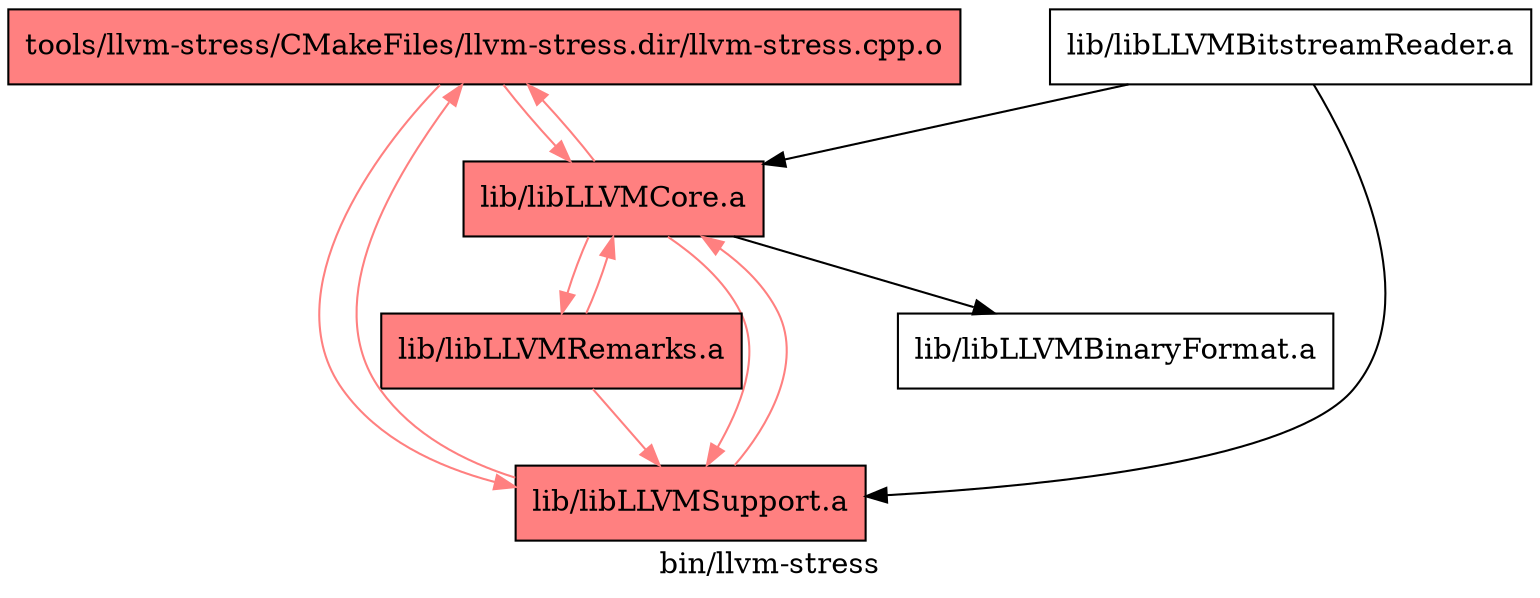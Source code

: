 digraph "bin/llvm-stress" {
	label="bin/llvm-stress";

	Node0x56470d8dabd8 [shape=record,shape=record,style=filled,fillcolor="1.000000 0.5 1",label="{tools/llvm-stress/CMakeFiles/llvm-stress.dir/llvm-stress.cpp.o}"];
	Node0x56470d8dabd8 -> Node0x56470d8df5e8[color="1.000000 0.5 1"];
	Node0x56470d8dabd8 -> Node0x56470d8db088[color="1.000000 0.5 1"];
	Node0x56470d8df5e8 [shape=record,shape=record,style=filled,fillcolor="1.000000 0.5 1",label="{lib/libLLVMCore.a}"];
	Node0x56470d8df5e8 -> Node0x56470d8db088[color="1.000000 0.5 1"];
	Node0x56470d8df5e8 -> Node0x56470d8dabd8[color="1.000000 0.5 1"];
	Node0x56470d8df5e8 -> Node0x56470d8dd388;
	Node0x56470d8df5e8 -> Node0x56470d8de328[color="1.000000 0.5 1"];
	Node0x56470d8db088 [shape=record,shape=record,style=filled,fillcolor="1.000000 0.5 1",label="{lib/libLLVMSupport.a}"];
	Node0x56470d8db088 -> Node0x56470d8dabd8[color="1.000000 0.5 1"];
	Node0x56470d8db088 -> Node0x56470d8df5e8[color="1.000000 0.5 1"];
	Node0x56470d8dd388 [shape=record,shape=record,label="{lib/libLLVMBinaryFormat.a}"];
	Node0x56470d8de328 [shape=record,shape=record,style=filled,fillcolor="1.000000 0.5 1",label="{lib/libLLVMRemarks.a}"];
	Node0x56470d8de328 -> Node0x56470d8db088[color="1.000000 0.5 1"];
	Node0x56470d8de328 -> Node0x56470d8df5e8[color="1.000000 0.5 1"];
	Node0x56470d8dde28 [shape=record,shape=record,label="{lib/libLLVMBitstreamReader.a}"];
	Node0x56470d8dde28 -> Node0x56470d8df5e8;
	Node0x56470d8dde28 -> Node0x56470d8db088;
}
